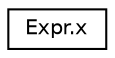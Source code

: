 digraph "Graphical Class Hierarchy"
{
 // LATEX_PDF_SIZE
  edge [fontname="Helvetica",fontsize="10",labelfontname="Helvetica",labelfontsize="10"];
  node [fontname="Helvetica",fontsize="10",shape=record];
  rankdir="LR";
  Node0 [label="Expr.x",height=0.2,width=0.4,color="black", fillcolor="white", style="filled",URL="$db/d1b/sqlite3_8c.html#dc/d82/unionExpr_8x",tooltip=" "];
}
